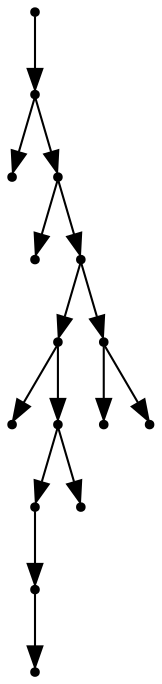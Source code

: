 digraph {
  15 [shape=point];
  14 [shape=point];
  0 [shape=point];
  13 [shape=point];
  1 [shape=point];
  12 [shape=point];
  8 [shape=point];
  2 [shape=point];
  7 [shape=point];
  5 [shape=point];
  4 [shape=point];
  3 [shape=point];
  6 [shape=point];
  11 [shape=point];
  9 [shape=point];
  10 [shape=point];
15 -> 14;
14 -> 0;
14 -> 13;
13 -> 1;
13 -> 12;
12 -> 8;
8 -> 2;
8 -> 7;
7 -> 5;
5 -> 4;
4 -> 3;
7 -> 6;
12 -> 11;
11 -> 9;
11 -> 10;
}
